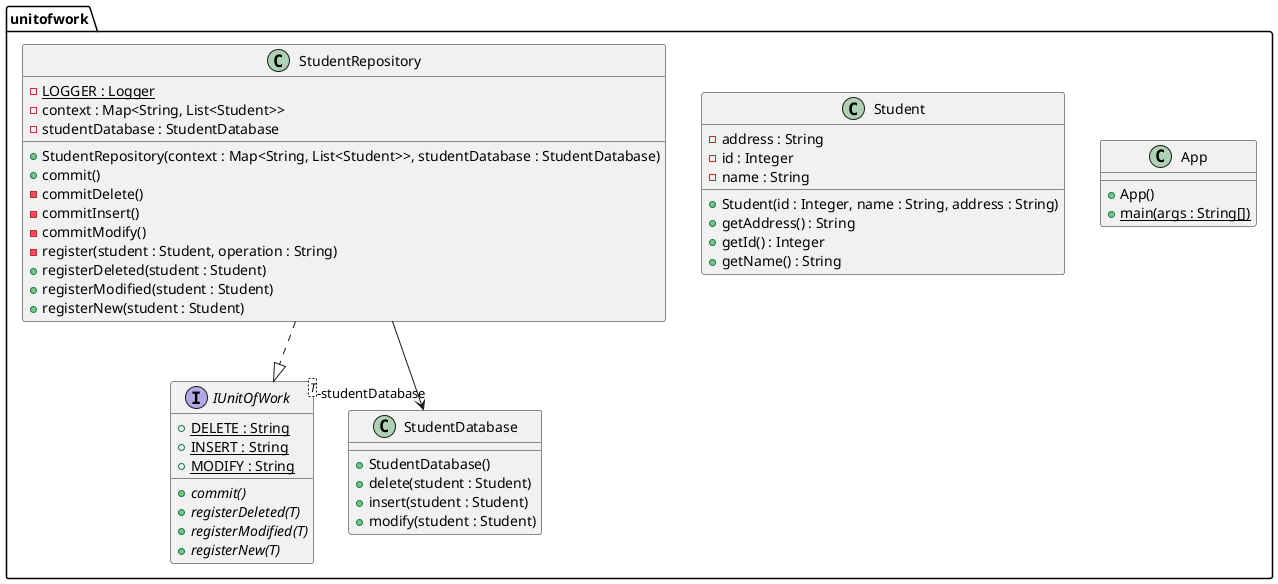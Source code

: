 @startuml
package unitofwork {
  class App {
    + App()
    + main(args : String[]) {static}
  }
  interface IUnitOfWork<T> {
    + DELETE : String {static}
    + INSERT : String {static}
    + MODIFY : String {static}
    + commit() {abstract}
    + registerDeleted(T) {abstract}
    + registerModified(T) {abstract}
    + registerNew(T) {abstract}
  }
  class Student {
    - address : String
    - id : Integer
    - name : String
    + Student(id : Integer, name : String, address : String)
    + getAddress() : String
    + getId() : Integer
    + getName() : String
  }
  class StudentDatabase {
    + StudentDatabase()
    + delete(student : Student)
    + insert(student : Student)
    + modify(student : Student)
  }
  class StudentRepository {
    - LOGGER : Logger {static}
    - context : Map<String, List<Student>>
    - studentDatabase : StudentDatabase
    + StudentRepository(context : Map<String, List<Student>>, studentDatabase : StudentDatabase)
    + commit()
    - commitDelete()
    - commitInsert()
    - commitModify()
    - register(student : Student, operation : String)
    + registerDeleted(student : Student)
    + registerModified(student : Student)
    + registerNew(student : Student)
  }
}
StudentRepository -->  "-studentDatabase" StudentDatabase
StudentRepository ..|> IUnitOfWork 
@enduml